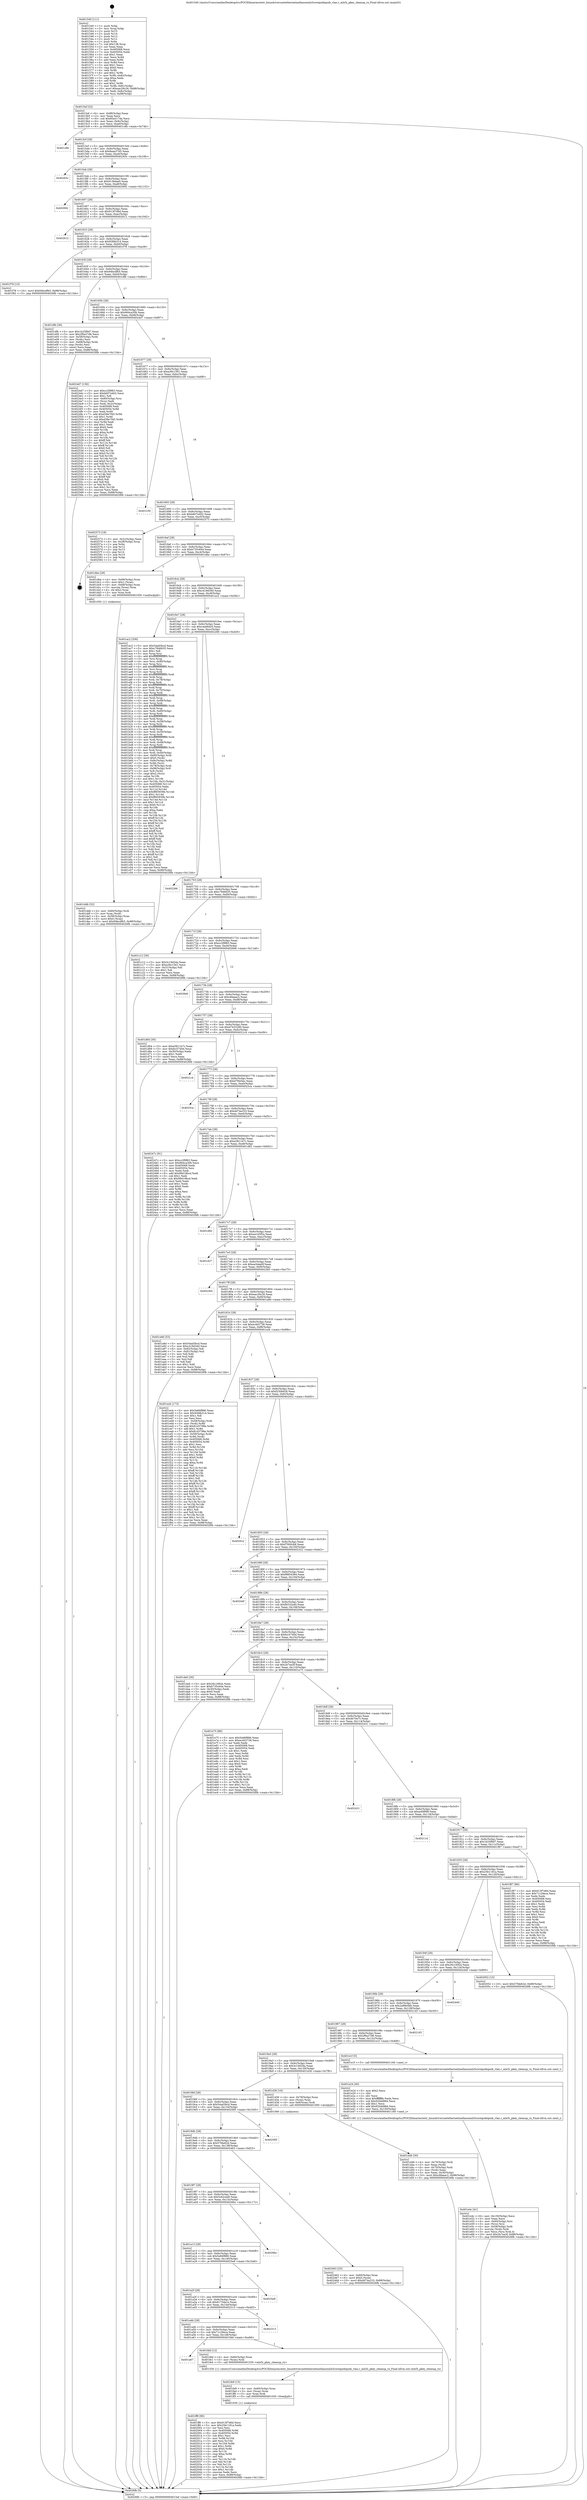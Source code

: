 digraph "0x401540" {
  label = "0x401540 (/mnt/c/Users/mathe/Desktop/tcc/POCII/binaries/extr_linuxdriversnetethernetmellanoxmlx5coreipoibipoib_vlan.c_mlx5i_pkey_cleanup_rx_Final-ollvm.out::main(0))"
  labelloc = "t"
  node[shape=record]

  Entry [label="",width=0.3,height=0.3,shape=circle,fillcolor=black,style=filled]
  "0x4015af" [label="{
     0x4015af [32]\l
     | [instrs]\l
     &nbsp;&nbsp;0x4015af \<+6\>: mov -0x88(%rbp),%eax\l
     &nbsp;&nbsp;0x4015b5 \<+2\>: mov %eax,%ecx\l
     &nbsp;&nbsp;0x4015b7 \<+6\>: sub $0x85a517da,%ecx\l
     &nbsp;&nbsp;0x4015bd \<+6\>: mov %eax,-0x9c(%rbp)\l
     &nbsp;&nbsp;0x4015c3 \<+6\>: mov %ecx,-0xa0(%rbp)\l
     &nbsp;&nbsp;0x4015c9 \<+6\>: je 0000000000401c8b \<main+0x74b\>\l
  }"]
  "0x401c8b" [label="{
     0x401c8b\l
  }", style=dashed]
  "0x4015cf" [label="{
     0x4015cf [28]\l
     | [instrs]\l
     &nbsp;&nbsp;0x4015cf \<+5\>: jmp 00000000004015d4 \<main+0x94\>\l
     &nbsp;&nbsp;0x4015d4 \<+6\>: mov -0x9c(%rbp),%eax\l
     &nbsp;&nbsp;0x4015da \<+5\>: sub $0x8aaa37d5,%eax\l
     &nbsp;&nbsp;0x4015df \<+6\>: mov %eax,-0xa4(%rbp)\l
     &nbsp;&nbsp;0x4015e5 \<+6\>: je 000000000040263c \<main+0x10fc\>\l
  }"]
  Exit [label="",width=0.3,height=0.3,shape=circle,fillcolor=black,style=filled,peripheries=2]
  "0x40263c" [label="{
     0x40263c\l
  }", style=dashed]
  "0x4015eb" [label="{
     0x4015eb [28]\l
     | [instrs]\l
     &nbsp;&nbsp;0x4015eb \<+5\>: jmp 00000000004015f0 \<main+0xb0\>\l
     &nbsp;&nbsp;0x4015f0 \<+6\>: mov -0x9c(%rbp),%eax\l
     &nbsp;&nbsp;0x4015f6 \<+5\>: sub $0x9136dae0,%eax\l
     &nbsp;&nbsp;0x4015fb \<+6\>: mov %eax,-0xa8(%rbp)\l
     &nbsp;&nbsp;0x401601 \<+6\>: je 0000000000402692 \<main+0x1152\>\l
  }"]
  "0x401ff8" [label="{
     0x401ff8 [90]\l
     | [instrs]\l
     &nbsp;&nbsp;0x401ff8 \<+5\>: mov $0x913f7d6d,%ecx\l
     &nbsp;&nbsp;0x401ffd \<+5\>: mov $0x25b1191a,%edx\l
     &nbsp;&nbsp;0x402002 \<+2\>: xor %esi,%esi\l
     &nbsp;&nbsp;0x402004 \<+8\>: mov 0x405068,%r8d\l
     &nbsp;&nbsp;0x40200c \<+8\>: mov 0x405054,%r9d\l
     &nbsp;&nbsp;0x402014 \<+3\>: sub $0x1,%esi\l
     &nbsp;&nbsp;0x402017 \<+3\>: mov %r8d,%r10d\l
     &nbsp;&nbsp;0x40201a \<+3\>: add %esi,%r10d\l
     &nbsp;&nbsp;0x40201d \<+4\>: imul %r10d,%r8d\l
     &nbsp;&nbsp;0x402021 \<+4\>: and $0x1,%r8d\l
     &nbsp;&nbsp;0x402025 \<+4\>: cmp $0x0,%r8d\l
     &nbsp;&nbsp;0x402029 \<+4\>: sete %r11b\l
     &nbsp;&nbsp;0x40202d \<+4\>: cmp $0xa,%r9d\l
     &nbsp;&nbsp;0x402031 \<+3\>: setl %bl\l
     &nbsp;&nbsp;0x402034 \<+3\>: mov %r11b,%r14b\l
     &nbsp;&nbsp;0x402037 \<+3\>: and %bl,%r14b\l
     &nbsp;&nbsp;0x40203a \<+3\>: xor %bl,%r11b\l
     &nbsp;&nbsp;0x40203d \<+3\>: or %r11b,%r14b\l
     &nbsp;&nbsp;0x402040 \<+4\>: test $0x1,%r14b\l
     &nbsp;&nbsp;0x402044 \<+3\>: cmovne %edx,%ecx\l
     &nbsp;&nbsp;0x402047 \<+6\>: mov %ecx,-0x88(%rbp)\l
     &nbsp;&nbsp;0x40204d \<+5\>: jmp 00000000004026fb \<main+0x11bb\>\l
  }"]
  "0x402692" [label="{
     0x402692\l
  }", style=dashed]
  "0x401607" [label="{
     0x401607 [28]\l
     | [instrs]\l
     &nbsp;&nbsp;0x401607 \<+5\>: jmp 000000000040160c \<main+0xcc\>\l
     &nbsp;&nbsp;0x40160c \<+6\>: mov -0x9c(%rbp),%eax\l
     &nbsp;&nbsp;0x401612 \<+5\>: sub $0x913f7d6d,%eax\l
     &nbsp;&nbsp;0x401617 \<+6\>: mov %eax,-0xac(%rbp)\l
     &nbsp;&nbsp;0x40161d \<+6\>: je 0000000000402612 \<main+0x10d2\>\l
  }"]
  "0x401fe9" [label="{
     0x401fe9 [15]\l
     | [instrs]\l
     &nbsp;&nbsp;0x401fe9 \<+4\>: mov -0x60(%rbp),%rax\l
     &nbsp;&nbsp;0x401fed \<+3\>: mov (%rax),%rax\l
     &nbsp;&nbsp;0x401ff0 \<+3\>: mov %rax,%rdi\l
     &nbsp;&nbsp;0x401ff3 \<+5\>: call 0000000000401030 \<free@plt\>\l
     | [calls]\l
     &nbsp;&nbsp;0x401030 \{1\} (unknown)\l
  }"]
  "0x402612" [label="{
     0x402612\l
  }", style=dashed]
  "0x401623" [label="{
     0x401623 [28]\l
     | [instrs]\l
     &nbsp;&nbsp;0x401623 \<+5\>: jmp 0000000000401628 \<main+0xe8\>\l
     &nbsp;&nbsp;0x401628 \<+6\>: mov -0x9c(%rbp),%eax\l
     &nbsp;&nbsp;0x40162e \<+5\>: sub $0x93fdb314,%eax\l
     &nbsp;&nbsp;0x401633 \<+6\>: mov %eax,-0xb0(%rbp)\l
     &nbsp;&nbsp;0x401639 \<+6\>: je 0000000000401f78 \<main+0xa38\>\l
  }"]
  "0x401a67" [label="{
     0x401a67\l
  }", style=dashed]
  "0x401f78" [label="{
     0x401f78 [15]\l
     | [instrs]\l
     &nbsp;&nbsp;0x401f78 \<+10\>: movl $0x94bcdfb5,-0x88(%rbp)\l
     &nbsp;&nbsp;0x401f82 \<+5\>: jmp 00000000004026fb \<main+0x11bb\>\l
  }"]
  "0x40163f" [label="{
     0x40163f [28]\l
     | [instrs]\l
     &nbsp;&nbsp;0x40163f \<+5\>: jmp 0000000000401644 \<main+0x104\>\l
     &nbsp;&nbsp;0x401644 \<+6\>: mov -0x9c(%rbp),%eax\l
     &nbsp;&nbsp;0x40164a \<+5\>: sub $0x94bcdfb5,%eax\l
     &nbsp;&nbsp;0x40164f \<+6\>: mov %eax,-0xb4(%rbp)\l
     &nbsp;&nbsp;0x401655 \<+6\>: je 0000000000401dfb \<main+0x8bb\>\l
  }"]
  "0x401fdd" [label="{
     0x401fdd [12]\l
     | [instrs]\l
     &nbsp;&nbsp;0x401fdd \<+4\>: mov -0x60(%rbp),%rax\l
     &nbsp;&nbsp;0x401fe1 \<+3\>: mov (%rax),%rdi\l
     &nbsp;&nbsp;0x401fe4 \<+5\>: call 0000000000401530 \<mlx5i_pkey_cleanup_rx\>\l
     | [calls]\l
     &nbsp;&nbsp;0x401530 \{1\} (/mnt/c/Users/mathe/Desktop/tcc/POCII/binaries/extr_linuxdriversnetethernetmellanoxmlx5coreipoibipoib_vlan.c_mlx5i_pkey_cleanup_rx_Final-ollvm.out::mlx5i_pkey_cleanup_rx)\l
  }"]
  "0x401dfb" [label="{
     0x401dfb [36]\l
     | [instrs]\l
     &nbsp;&nbsp;0x401dfb \<+5\>: mov $0x1b25f9d7,%eax\l
     &nbsp;&nbsp;0x401e00 \<+5\>: mov $0x2f6a37d6,%ecx\l
     &nbsp;&nbsp;0x401e05 \<+4\>: mov -0x58(%rbp),%rdx\l
     &nbsp;&nbsp;0x401e09 \<+2\>: mov (%rdx),%esi\l
     &nbsp;&nbsp;0x401e0b \<+4\>: mov -0x68(%rbp),%rdx\l
     &nbsp;&nbsp;0x401e0f \<+2\>: cmp (%rdx),%esi\l
     &nbsp;&nbsp;0x401e11 \<+3\>: cmovl %ecx,%eax\l
     &nbsp;&nbsp;0x401e14 \<+6\>: mov %eax,-0x88(%rbp)\l
     &nbsp;&nbsp;0x401e1a \<+5\>: jmp 00000000004026fb \<main+0x11bb\>\l
  }"]
  "0x40165b" [label="{
     0x40165b [28]\l
     | [instrs]\l
     &nbsp;&nbsp;0x40165b \<+5\>: jmp 0000000000401660 \<main+0x120\>\l
     &nbsp;&nbsp;0x401660 \<+6\>: mov -0x9c(%rbp),%eax\l
     &nbsp;&nbsp;0x401666 \<+5\>: sub $0x964ca30b,%eax\l
     &nbsp;&nbsp;0x40166b \<+6\>: mov %eax,-0xb8(%rbp)\l
     &nbsp;&nbsp;0x401671 \<+6\>: je 00000000004024d7 \<main+0xf97\>\l
  }"]
  "0x401a4b" [label="{
     0x401a4b [28]\l
     | [instrs]\l
     &nbsp;&nbsp;0x401a4b \<+5\>: jmp 0000000000401a50 \<main+0x510\>\l
     &nbsp;&nbsp;0x401a50 \<+6\>: mov -0x9c(%rbp),%eax\l
     &nbsp;&nbsp;0x401a56 \<+5\>: sub $0x71c29eca,%eax\l
     &nbsp;&nbsp;0x401a5b \<+6\>: mov %eax,-0x148(%rbp)\l
     &nbsp;&nbsp;0x401a61 \<+6\>: je 0000000000401fdd \<main+0xa9d\>\l
  }"]
  "0x4024d7" [label="{
     0x4024d7 [156]\l
     | [instrs]\l
     &nbsp;&nbsp;0x4024d7 \<+5\>: mov $0xcc2f9f63,%eax\l
     &nbsp;&nbsp;0x4024dc \<+5\>: mov $0xb607e402,%ecx\l
     &nbsp;&nbsp;0x4024e1 \<+2\>: mov $0x1,%dl\l
     &nbsp;&nbsp;0x4024e3 \<+4\>: mov -0x80(%rbp),%rsi\l
     &nbsp;&nbsp;0x4024e7 \<+2\>: mov (%rsi),%edi\l
     &nbsp;&nbsp;0x4024e9 \<+3\>: mov %edi,-0x2c(%rbp)\l
     &nbsp;&nbsp;0x4024ec \<+7\>: mov 0x405068,%edi\l
     &nbsp;&nbsp;0x4024f3 \<+8\>: mov 0x405054,%r8d\l
     &nbsp;&nbsp;0x4024fb \<+3\>: mov %edi,%r9d\l
     &nbsp;&nbsp;0x4024fe \<+7\>: add $0xd38e7f45,%r9d\l
     &nbsp;&nbsp;0x402505 \<+4\>: sub $0x1,%r9d\l
     &nbsp;&nbsp;0x402509 \<+7\>: sub $0xd38e7f45,%r9d\l
     &nbsp;&nbsp;0x402510 \<+4\>: imul %r9d,%edi\l
     &nbsp;&nbsp;0x402514 \<+3\>: and $0x1,%edi\l
     &nbsp;&nbsp;0x402517 \<+3\>: cmp $0x0,%edi\l
     &nbsp;&nbsp;0x40251a \<+4\>: sete %r10b\l
     &nbsp;&nbsp;0x40251e \<+4\>: cmp $0xa,%r8d\l
     &nbsp;&nbsp;0x402522 \<+4\>: setl %r11b\l
     &nbsp;&nbsp;0x402526 \<+3\>: mov %r10b,%bl\l
     &nbsp;&nbsp;0x402529 \<+3\>: xor $0xff,%bl\l
     &nbsp;&nbsp;0x40252c \<+3\>: mov %r11b,%r14b\l
     &nbsp;&nbsp;0x40252f \<+4\>: xor $0xff,%r14b\l
     &nbsp;&nbsp;0x402533 \<+3\>: xor $0x0,%dl\l
     &nbsp;&nbsp;0x402536 \<+3\>: mov %bl,%r15b\l
     &nbsp;&nbsp;0x402539 \<+4\>: and $0x0,%r15b\l
     &nbsp;&nbsp;0x40253d \<+3\>: and %dl,%r10b\l
     &nbsp;&nbsp;0x402540 \<+3\>: mov %r14b,%r12b\l
     &nbsp;&nbsp;0x402543 \<+4\>: and $0x0,%r12b\l
     &nbsp;&nbsp;0x402547 \<+3\>: and %dl,%r11b\l
     &nbsp;&nbsp;0x40254a \<+3\>: or %r10b,%r15b\l
     &nbsp;&nbsp;0x40254d \<+3\>: or %r11b,%r12b\l
     &nbsp;&nbsp;0x402550 \<+3\>: xor %r12b,%r15b\l
     &nbsp;&nbsp;0x402553 \<+3\>: or %r14b,%bl\l
     &nbsp;&nbsp;0x402556 \<+3\>: xor $0xff,%bl\l
     &nbsp;&nbsp;0x402559 \<+3\>: or $0x0,%dl\l
     &nbsp;&nbsp;0x40255c \<+2\>: and %dl,%bl\l
     &nbsp;&nbsp;0x40255e \<+3\>: or %bl,%r15b\l
     &nbsp;&nbsp;0x402561 \<+4\>: test $0x1,%r15b\l
     &nbsp;&nbsp;0x402565 \<+3\>: cmovne %ecx,%eax\l
     &nbsp;&nbsp;0x402568 \<+6\>: mov %eax,-0x88(%rbp)\l
     &nbsp;&nbsp;0x40256e \<+5\>: jmp 00000000004026fb \<main+0x11bb\>\l
  }"]
  "0x401677" [label="{
     0x401677 [28]\l
     | [instrs]\l
     &nbsp;&nbsp;0x401677 \<+5\>: jmp 000000000040167c \<main+0x13c\>\l
     &nbsp;&nbsp;0x40167c \<+6\>: mov -0x9c(%rbp),%eax\l
     &nbsp;&nbsp;0x401682 \<+5\>: sub $0xa36c1561,%eax\l
     &nbsp;&nbsp;0x401687 \<+6\>: mov %eax,-0xbc(%rbp)\l
     &nbsp;&nbsp;0x40168d \<+6\>: je 0000000000401c30 \<main+0x6f0\>\l
  }"]
  "0x402313" [label="{
     0x402313\l
  }", style=dashed]
  "0x401c30" [label="{
     0x401c30\l
  }", style=dashed]
  "0x401693" [label="{
     0x401693 [28]\l
     | [instrs]\l
     &nbsp;&nbsp;0x401693 \<+5\>: jmp 0000000000401698 \<main+0x158\>\l
     &nbsp;&nbsp;0x401698 \<+6\>: mov -0x9c(%rbp),%eax\l
     &nbsp;&nbsp;0x40169e \<+5\>: sub $0xb607e402,%eax\l
     &nbsp;&nbsp;0x4016a3 \<+6\>: mov %eax,-0xc0(%rbp)\l
     &nbsp;&nbsp;0x4016a9 \<+6\>: je 0000000000402573 \<main+0x1033\>\l
  }"]
  "0x401a2f" [label="{
     0x401a2f [28]\l
     | [instrs]\l
     &nbsp;&nbsp;0x401a2f \<+5\>: jmp 0000000000401a34 \<main+0x4f4\>\l
     &nbsp;&nbsp;0x401a34 \<+6\>: mov -0x9c(%rbp),%eax\l
     &nbsp;&nbsp;0x401a3a \<+5\>: sub $0x6175da1e,%eax\l
     &nbsp;&nbsp;0x401a3f \<+6\>: mov %eax,-0x144(%rbp)\l
     &nbsp;&nbsp;0x401a45 \<+6\>: je 0000000000402313 \<main+0xdd3\>\l
  }"]
  "0x402573" [label="{
     0x402573 [18]\l
     | [instrs]\l
     &nbsp;&nbsp;0x402573 \<+3\>: mov -0x2c(%rbp),%eax\l
     &nbsp;&nbsp;0x402576 \<+4\>: lea -0x28(%rbp),%rsp\l
     &nbsp;&nbsp;0x40257a \<+1\>: pop %rbx\l
     &nbsp;&nbsp;0x40257b \<+2\>: pop %r12\l
     &nbsp;&nbsp;0x40257d \<+2\>: pop %r13\l
     &nbsp;&nbsp;0x40257f \<+2\>: pop %r14\l
     &nbsp;&nbsp;0x402581 \<+2\>: pop %r15\l
     &nbsp;&nbsp;0x402583 \<+1\>: pop %rbp\l
     &nbsp;&nbsp;0x402584 \<+1\>: ret\l
  }"]
  "0x4016af" [label="{
     0x4016af [28]\l
     | [instrs]\l
     &nbsp;&nbsp;0x4016af \<+5\>: jmp 00000000004016b4 \<main+0x174\>\l
     &nbsp;&nbsp;0x4016b4 \<+6\>: mov -0x9c(%rbp),%eax\l
     &nbsp;&nbsp;0x4016ba \<+5\>: sub $0xb735c644,%eax\l
     &nbsp;&nbsp;0x4016bf \<+6\>: mov %eax,-0xc4(%rbp)\l
     &nbsp;&nbsp;0x4016c5 \<+6\>: je 0000000000401dbe \<main+0x87e\>\l
  }"]
  "0x4025e8" [label="{
     0x4025e8\l
  }", style=dashed]
  "0x401dbe" [label="{
     0x401dbe [29]\l
     | [instrs]\l
     &nbsp;&nbsp;0x401dbe \<+4\>: mov -0x68(%rbp),%rax\l
     &nbsp;&nbsp;0x401dc2 \<+6\>: movl $0x1,(%rax)\l
     &nbsp;&nbsp;0x401dc8 \<+4\>: mov -0x68(%rbp),%rax\l
     &nbsp;&nbsp;0x401dcc \<+3\>: movslq (%rax),%rax\l
     &nbsp;&nbsp;0x401dcf \<+4\>: shl $0x2,%rax\l
     &nbsp;&nbsp;0x401dd3 \<+3\>: mov %rax,%rdi\l
     &nbsp;&nbsp;0x401dd6 \<+5\>: call 0000000000401050 \<malloc@plt\>\l
     | [calls]\l
     &nbsp;&nbsp;0x401050 \{1\} (unknown)\l
  }"]
  "0x4016cb" [label="{
     0x4016cb [28]\l
     | [instrs]\l
     &nbsp;&nbsp;0x4016cb \<+5\>: jmp 00000000004016d0 \<main+0x190\>\l
     &nbsp;&nbsp;0x4016d0 \<+6\>: mov -0x9c(%rbp),%eax\l
     &nbsp;&nbsp;0x4016d6 \<+5\>: sub $0xc418d340,%eax\l
     &nbsp;&nbsp;0x4016db \<+6\>: mov %eax,-0xc8(%rbp)\l
     &nbsp;&nbsp;0x4016e1 \<+6\>: je 0000000000401ac2 \<main+0x582\>\l
  }"]
  "0x401a13" [label="{
     0x401a13 [28]\l
     | [instrs]\l
     &nbsp;&nbsp;0x401a13 \<+5\>: jmp 0000000000401a18 \<main+0x4d8\>\l
     &nbsp;&nbsp;0x401a18 \<+6\>: mov -0x9c(%rbp),%eax\l
     &nbsp;&nbsp;0x401a1e \<+5\>: sub $0x5e66f886,%eax\l
     &nbsp;&nbsp;0x401a23 \<+6\>: mov %eax,-0x140(%rbp)\l
     &nbsp;&nbsp;0x401a29 \<+6\>: je 00000000004025e8 \<main+0x10a8\>\l
  }"]
  "0x401ac2" [label="{
     0x401ac2 [336]\l
     | [instrs]\l
     &nbsp;&nbsp;0x401ac2 \<+5\>: mov $0x54ad3bcd,%eax\l
     &nbsp;&nbsp;0x401ac7 \<+5\>: mov $0xc7846635,%ecx\l
     &nbsp;&nbsp;0x401acc \<+2\>: mov $0x1,%dl\l
     &nbsp;&nbsp;0x401ace \<+3\>: mov %rsp,%rsi\l
     &nbsp;&nbsp;0x401ad1 \<+4\>: add $0xfffffffffffffff0,%rsi\l
     &nbsp;&nbsp;0x401ad5 \<+3\>: mov %rsi,%rsp\l
     &nbsp;&nbsp;0x401ad8 \<+4\>: mov %rsi,-0x80(%rbp)\l
     &nbsp;&nbsp;0x401adc \<+3\>: mov %rsp,%rsi\l
     &nbsp;&nbsp;0x401adf \<+4\>: add $0xfffffffffffffff0,%rsi\l
     &nbsp;&nbsp;0x401ae3 \<+3\>: mov %rsi,%rsp\l
     &nbsp;&nbsp;0x401ae6 \<+3\>: mov %rsp,%rdi\l
     &nbsp;&nbsp;0x401ae9 \<+4\>: add $0xfffffffffffffff0,%rdi\l
     &nbsp;&nbsp;0x401aed \<+3\>: mov %rdi,%rsp\l
     &nbsp;&nbsp;0x401af0 \<+4\>: mov %rdi,-0x78(%rbp)\l
     &nbsp;&nbsp;0x401af4 \<+3\>: mov %rsp,%rdi\l
     &nbsp;&nbsp;0x401af7 \<+4\>: add $0xfffffffffffffff0,%rdi\l
     &nbsp;&nbsp;0x401afb \<+3\>: mov %rdi,%rsp\l
     &nbsp;&nbsp;0x401afe \<+4\>: mov %rdi,-0x70(%rbp)\l
     &nbsp;&nbsp;0x401b02 \<+3\>: mov %rsp,%rdi\l
     &nbsp;&nbsp;0x401b05 \<+4\>: add $0xfffffffffffffff0,%rdi\l
     &nbsp;&nbsp;0x401b09 \<+3\>: mov %rdi,%rsp\l
     &nbsp;&nbsp;0x401b0c \<+4\>: mov %rdi,-0x68(%rbp)\l
     &nbsp;&nbsp;0x401b10 \<+3\>: mov %rsp,%rdi\l
     &nbsp;&nbsp;0x401b13 \<+4\>: add $0xfffffffffffffff0,%rdi\l
     &nbsp;&nbsp;0x401b17 \<+3\>: mov %rdi,%rsp\l
     &nbsp;&nbsp;0x401b1a \<+4\>: mov %rdi,-0x60(%rbp)\l
     &nbsp;&nbsp;0x401b1e \<+3\>: mov %rsp,%rdi\l
     &nbsp;&nbsp;0x401b21 \<+4\>: add $0xfffffffffffffff0,%rdi\l
     &nbsp;&nbsp;0x401b25 \<+3\>: mov %rdi,%rsp\l
     &nbsp;&nbsp;0x401b28 \<+4\>: mov %rdi,-0x58(%rbp)\l
     &nbsp;&nbsp;0x401b2c \<+3\>: mov %rsp,%rdi\l
     &nbsp;&nbsp;0x401b2f \<+4\>: add $0xfffffffffffffff0,%rdi\l
     &nbsp;&nbsp;0x401b33 \<+3\>: mov %rdi,%rsp\l
     &nbsp;&nbsp;0x401b36 \<+4\>: mov %rdi,-0x50(%rbp)\l
     &nbsp;&nbsp;0x401b3a \<+3\>: mov %rsp,%rdi\l
     &nbsp;&nbsp;0x401b3d \<+4\>: add $0xfffffffffffffff0,%rdi\l
     &nbsp;&nbsp;0x401b41 \<+3\>: mov %rdi,%rsp\l
     &nbsp;&nbsp;0x401b44 \<+4\>: mov %rdi,-0x48(%rbp)\l
     &nbsp;&nbsp;0x401b48 \<+3\>: mov %rsp,%rdi\l
     &nbsp;&nbsp;0x401b4b \<+4\>: add $0xfffffffffffffff0,%rdi\l
     &nbsp;&nbsp;0x401b4f \<+3\>: mov %rdi,%rsp\l
     &nbsp;&nbsp;0x401b52 \<+4\>: mov %rdi,-0x40(%rbp)\l
     &nbsp;&nbsp;0x401b56 \<+4\>: mov -0x80(%rbp),%rdi\l
     &nbsp;&nbsp;0x401b5a \<+6\>: movl $0x0,(%rdi)\l
     &nbsp;&nbsp;0x401b60 \<+7\>: mov -0x8c(%rbp),%r8d\l
     &nbsp;&nbsp;0x401b67 \<+3\>: mov %r8d,(%rsi)\l
     &nbsp;&nbsp;0x401b6a \<+4\>: mov -0x78(%rbp),%rdi\l
     &nbsp;&nbsp;0x401b6e \<+7\>: mov -0x98(%rbp),%r9\l
     &nbsp;&nbsp;0x401b75 \<+3\>: mov %r9,(%rdi)\l
     &nbsp;&nbsp;0x401b78 \<+3\>: cmpl $0x2,(%rsi)\l
     &nbsp;&nbsp;0x401b7b \<+4\>: setne %r10b\l
     &nbsp;&nbsp;0x401b7f \<+4\>: and $0x1,%r10b\l
     &nbsp;&nbsp;0x401b83 \<+4\>: mov %r10b,-0x31(%rbp)\l
     &nbsp;&nbsp;0x401b87 \<+8\>: mov 0x405068,%r11d\l
     &nbsp;&nbsp;0x401b8f \<+7\>: mov 0x405054,%ebx\l
     &nbsp;&nbsp;0x401b96 \<+3\>: mov %r11d,%r14d\l
     &nbsp;&nbsp;0x401b99 \<+7\>: add $0xf865939b,%r14d\l
     &nbsp;&nbsp;0x401ba0 \<+4\>: sub $0x1,%r14d\l
     &nbsp;&nbsp;0x401ba4 \<+7\>: sub $0xf865939b,%r14d\l
     &nbsp;&nbsp;0x401bab \<+4\>: imul %r14d,%r11d\l
     &nbsp;&nbsp;0x401baf \<+4\>: and $0x1,%r11d\l
     &nbsp;&nbsp;0x401bb3 \<+4\>: cmp $0x0,%r11d\l
     &nbsp;&nbsp;0x401bb7 \<+4\>: sete %r10b\l
     &nbsp;&nbsp;0x401bbb \<+3\>: cmp $0xa,%ebx\l
     &nbsp;&nbsp;0x401bbe \<+4\>: setl %r15b\l
     &nbsp;&nbsp;0x401bc2 \<+3\>: mov %r10b,%r12b\l
     &nbsp;&nbsp;0x401bc5 \<+4\>: xor $0xff,%r12b\l
     &nbsp;&nbsp;0x401bc9 \<+3\>: mov %r15b,%r13b\l
     &nbsp;&nbsp;0x401bcc \<+4\>: xor $0xff,%r13b\l
     &nbsp;&nbsp;0x401bd0 \<+3\>: xor $0x1,%dl\l
     &nbsp;&nbsp;0x401bd3 \<+3\>: mov %r12b,%sil\l
     &nbsp;&nbsp;0x401bd6 \<+4\>: and $0xff,%sil\l
     &nbsp;&nbsp;0x401bda \<+3\>: and %dl,%r10b\l
     &nbsp;&nbsp;0x401bdd \<+3\>: mov %r13b,%dil\l
     &nbsp;&nbsp;0x401be0 \<+4\>: and $0xff,%dil\l
     &nbsp;&nbsp;0x401be4 \<+3\>: and %dl,%r15b\l
     &nbsp;&nbsp;0x401be7 \<+3\>: or %r10b,%sil\l
     &nbsp;&nbsp;0x401bea \<+3\>: or %r15b,%dil\l
     &nbsp;&nbsp;0x401bed \<+3\>: xor %dil,%sil\l
     &nbsp;&nbsp;0x401bf0 \<+3\>: or %r13b,%r12b\l
     &nbsp;&nbsp;0x401bf3 \<+4\>: xor $0xff,%r12b\l
     &nbsp;&nbsp;0x401bf7 \<+3\>: or $0x1,%dl\l
     &nbsp;&nbsp;0x401bfa \<+3\>: and %dl,%r12b\l
     &nbsp;&nbsp;0x401bfd \<+3\>: or %r12b,%sil\l
     &nbsp;&nbsp;0x401c00 \<+4\>: test $0x1,%sil\l
     &nbsp;&nbsp;0x401c04 \<+3\>: cmovne %ecx,%eax\l
     &nbsp;&nbsp;0x401c07 \<+6\>: mov %eax,-0x88(%rbp)\l
     &nbsp;&nbsp;0x401c0d \<+5\>: jmp 00000000004026fb \<main+0x11bb\>\l
  }"]
  "0x4016e7" [label="{
     0x4016e7 [28]\l
     | [instrs]\l
     &nbsp;&nbsp;0x4016e7 \<+5\>: jmp 00000000004016ec \<main+0x1ac\>\l
     &nbsp;&nbsp;0x4016ec \<+6\>: mov -0x9c(%rbp),%eax\l
     &nbsp;&nbsp;0x4016f2 \<+5\>: sub $0xc4a66dc0,%eax\l
     &nbsp;&nbsp;0x4016f7 \<+6\>: mov %eax,-0xcc(%rbp)\l
     &nbsp;&nbsp;0x4016fd \<+6\>: je 0000000000402266 \<main+0xd26\>\l
  }"]
  "0x4026bc" [label="{
     0x4026bc\l
  }", style=dashed]
  "0x402266" [label="{
     0x402266\l
  }", style=dashed]
  "0x401703" [label="{
     0x401703 [28]\l
     | [instrs]\l
     &nbsp;&nbsp;0x401703 \<+5\>: jmp 0000000000401708 \<main+0x1c8\>\l
     &nbsp;&nbsp;0x401708 \<+6\>: mov -0x9c(%rbp),%eax\l
     &nbsp;&nbsp;0x40170e \<+5\>: sub $0xc7846635,%eax\l
     &nbsp;&nbsp;0x401713 \<+6\>: mov %eax,-0xd0(%rbp)\l
     &nbsp;&nbsp;0x401719 \<+6\>: je 0000000000401c12 \<main+0x6d2\>\l
  }"]
  "0x4019f7" [label="{
     0x4019f7 [28]\l
     | [instrs]\l
     &nbsp;&nbsp;0x4019f7 \<+5\>: jmp 00000000004019fc \<main+0x4bc\>\l
     &nbsp;&nbsp;0x4019fc \<+6\>: mov -0x9c(%rbp),%eax\l
     &nbsp;&nbsp;0x401a02 \<+5\>: sub $0x5c62ced0,%eax\l
     &nbsp;&nbsp;0x401a07 \<+6\>: mov %eax,-0x13c(%rbp)\l
     &nbsp;&nbsp;0x401a0d \<+6\>: je 00000000004026bc \<main+0x117c\>\l
  }"]
  "0x401c12" [label="{
     0x401c12 [30]\l
     | [instrs]\l
     &nbsp;&nbsp;0x401c12 \<+5\>: mov $0x3c19d34a,%eax\l
     &nbsp;&nbsp;0x401c17 \<+5\>: mov $0xa36c1561,%ecx\l
     &nbsp;&nbsp;0x401c1c \<+3\>: mov -0x31(%rbp),%dl\l
     &nbsp;&nbsp;0x401c1f \<+3\>: test $0x1,%dl\l
     &nbsp;&nbsp;0x401c22 \<+3\>: cmovne %ecx,%eax\l
     &nbsp;&nbsp;0x401c25 \<+6\>: mov %eax,-0x88(%rbp)\l
     &nbsp;&nbsp;0x401c2b \<+5\>: jmp 00000000004026fb \<main+0x11bb\>\l
  }"]
  "0x40171f" [label="{
     0x40171f [28]\l
     | [instrs]\l
     &nbsp;&nbsp;0x40171f \<+5\>: jmp 0000000000401724 \<main+0x1e4\>\l
     &nbsp;&nbsp;0x401724 \<+6\>: mov -0x9c(%rbp),%eax\l
     &nbsp;&nbsp;0x40172a \<+5\>: sub $0xcc2f9f63,%eax\l
     &nbsp;&nbsp;0x40172f \<+6\>: mov %eax,-0xd4(%rbp)\l
     &nbsp;&nbsp;0x401735 \<+6\>: je 00000000004026e6 \<main+0x11a6\>\l
  }"]
  "0x402463" [label="{
     0x402463 [25]\l
     | [instrs]\l
     &nbsp;&nbsp;0x402463 \<+4\>: mov -0x80(%rbp),%rax\l
     &nbsp;&nbsp;0x402467 \<+6\>: movl $0x0,(%rax)\l
     &nbsp;&nbsp;0x40246d \<+10\>: movl $0xdd74a233,-0x88(%rbp)\l
     &nbsp;&nbsp;0x402477 \<+5\>: jmp 00000000004026fb \<main+0x11bb\>\l
  }"]
  "0x4026e6" [label="{
     0x4026e6\l
  }", style=dashed]
  "0x40173b" [label="{
     0x40173b [28]\l
     | [instrs]\l
     &nbsp;&nbsp;0x40173b \<+5\>: jmp 0000000000401740 \<main+0x200\>\l
     &nbsp;&nbsp;0x401740 \<+6\>: mov -0x9c(%rbp),%eax\l
     &nbsp;&nbsp;0x401746 \<+5\>: sub $0xcfdaeac2,%eax\l
     &nbsp;&nbsp;0x40174b \<+6\>: mov %eax,-0xd8(%rbp)\l
     &nbsp;&nbsp;0x401751 \<+6\>: je 0000000000401d64 \<main+0x824\>\l
  }"]
  "0x4019db" [label="{
     0x4019db [28]\l
     | [instrs]\l
     &nbsp;&nbsp;0x4019db \<+5\>: jmp 00000000004019e0 \<main+0x4a0\>\l
     &nbsp;&nbsp;0x4019e0 \<+6\>: mov -0x9c(%rbp),%eax\l
     &nbsp;&nbsp;0x4019e6 \<+5\>: sub $0x57fde62d,%eax\l
     &nbsp;&nbsp;0x4019eb \<+6\>: mov %eax,-0x138(%rbp)\l
     &nbsp;&nbsp;0x4019f1 \<+6\>: je 0000000000402463 \<main+0xf23\>\l
  }"]
  "0x401d64" [label="{
     0x401d64 [30]\l
     | [instrs]\l
     &nbsp;&nbsp;0x401d64 \<+5\>: mov $0xe5811b7c,%eax\l
     &nbsp;&nbsp;0x401d69 \<+5\>: mov $0xfcc5740d,%ecx\l
     &nbsp;&nbsp;0x401d6e \<+3\>: mov -0x30(%rbp),%edx\l
     &nbsp;&nbsp;0x401d71 \<+3\>: cmp $0x1,%edx\l
     &nbsp;&nbsp;0x401d74 \<+3\>: cmovl %ecx,%eax\l
     &nbsp;&nbsp;0x401d77 \<+6\>: mov %eax,-0x88(%rbp)\l
     &nbsp;&nbsp;0x401d7d \<+5\>: jmp 00000000004026fb \<main+0x11bb\>\l
  }"]
  "0x401757" [label="{
     0x401757 [28]\l
     | [instrs]\l
     &nbsp;&nbsp;0x401757 \<+5\>: jmp 000000000040175c \<main+0x21c\>\l
     &nbsp;&nbsp;0x40175c \<+6\>: mov -0x9c(%rbp),%eax\l
     &nbsp;&nbsp;0x401762 \<+5\>: sub $0xd7b32280,%eax\l
     &nbsp;&nbsp;0x401767 \<+6\>: mov %eax,-0xdc(%rbp)\l
     &nbsp;&nbsp;0x40176d \<+6\>: je 00000000004021c4 \<main+0xc84\>\l
  }"]
  "0x402585" [label="{
     0x402585\l
  }", style=dashed]
  "0x4021c4" [label="{
     0x4021c4\l
  }", style=dashed]
  "0x401773" [label="{
     0x401773 [28]\l
     | [instrs]\l
     &nbsp;&nbsp;0x401773 \<+5\>: jmp 0000000000401778 \<main+0x238\>\l
     &nbsp;&nbsp;0x401778 \<+6\>: mov -0x9c(%rbp),%eax\l
     &nbsp;&nbsp;0x40177e \<+5\>: sub $0xd7f0e5ec,%eax\l
     &nbsp;&nbsp;0x401783 \<+6\>: mov %eax,-0xe0(%rbp)\l
     &nbsp;&nbsp;0x401789 \<+6\>: je 00000000004025ca \<main+0x108a\>\l
  }"]
  "0x401e4c" [label="{
     0x401e4c [41]\l
     | [instrs]\l
     &nbsp;&nbsp;0x401e4c \<+6\>: mov -0x150(%rbp),%ecx\l
     &nbsp;&nbsp;0x401e52 \<+3\>: imul %eax,%ecx\l
     &nbsp;&nbsp;0x401e55 \<+4\>: mov -0x60(%rbp),%rsi\l
     &nbsp;&nbsp;0x401e59 \<+3\>: mov (%rsi),%rsi\l
     &nbsp;&nbsp;0x401e5c \<+4\>: mov -0x58(%rbp),%rdi\l
     &nbsp;&nbsp;0x401e60 \<+3\>: movslq (%rdi),%rdi\l
     &nbsp;&nbsp;0x401e63 \<+3\>: mov %ecx,(%rsi,%rdi,4)\l
     &nbsp;&nbsp;0x401e66 \<+10\>: movl $0x2b7ea3f,-0x88(%rbp)\l
     &nbsp;&nbsp;0x401e70 \<+5\>: jmp 00000000004026fb \<main+0x11bb\>\l
  }"]
  "0x4025ca" [label="{
     0x4025ca\l
  }", style=dashed]
  "0x40178f" [label="{
     0x40178f [28]\l
     | [instrs]\l
     &nbsp;&nbsp;0x40178f \<+5\>: jmp 0000000000401794 \<main+0x254\>\l
     &nbsp;&nbsp;0x401794 \<+6\>: mov -0x9c(%rbp),%eax\l
     &nbsp;&nbsp;0x40179a \<+5\>: sub $0xdd74a233,%eax\l
     &nbsp;&nbsp;0x40179f \<+6\>: mov %eax,-0xe4(%rbp)\l
     &nbsp;&nbsp;0x4017a5 \<+6\>: je 000000000040247c \<main+0xf3c\>\l
  }"]
  "0x401e24" [label="{
     0x401e24 [40]\l
     | [instrs]\l
     &nbsp;&nbsp;0x401e24 \<+5\>: mov $0x2,%ecx\l
     &nbsp;&nbsp;0x401e29 \<+1\>: cltd\l
     &nbsp;&nbsp;0x401e2a \<+2\>: idiv %ecx\l
     &nbsp;&nbsp;0x401e2c \<+6\>: imul $0xfffffffe,%edx,%ecx\l
     &nbsp;&nbsp;0x401e32 \<+6\>: sub $0x920dd984,%ecx\l
     &nbsp;&nbsp;0x401e38 \<+3\>: add $0x1,%ecx\l
     &nbsp;&nbsp;0x401e3b \<+6\>: add $0x920dd984,%ecx\l
     &nbsp;&nbsp;0x401e41 \<+6\>: mov %ecx,-0x150(%rbp)\l
     &nbsp;&nbsp;0x401e47 \<+5\>: call 0000000000401160 \<next_i\>\l
     | [calls]\l
     &nbsp;&nbsp;0x401160 \{1\} (/mnt/c/Users/mathe/Desktop/tcc/POCII/binaries/extr_linuxdriversnetethernetmellanoxmlx5coreipoibipoib_vlan.c_mlx5i_pkey_cleanup_rx_Final-ollvm.out::next_i)\l
  }"]
  "0x40247c" [label="{
     0x40247c [91]\l
     | [instrs]\l
     &nbsp;&nbsp;0x40247c \<+5\>: mov $0xcc2f9f63,%eax\l
     &nbsp;&nbsp;0x402481 \<+5\>: mov $0x964ca30b,%ecx\l
     &nbsp;&nbsp;0x402486 \<+7\>: mov 0x405068,%edx\l
     &nbsp;&nbsp;0x40248d \<+7\>: mov 0x405054,%esi\l
     &nbsp;&nbsp;0x402494 \<+2\>: mov %edx,%edi\l
     &nbsp;&nbsp;0x402496 \<+6\>: add $0x99d19bcd,%edi\l
     &nbsp;&nbsp;0x40249c \<+3\>: sub $0x1,%edi\l
     &nbsp;&nbsp;0x40249f \<+6\>: sub $0x99d19bcd,%edi\l
     &nbsp;&nbsp;0x4024a5 \<+3\>: imul %edi,%edx\l
     &nbsp;&nbsp;0x4024a8 \<+3\>: and $0x1,%edx\l
     &nbsp;&nbsp;0x4024ab \<+3\>: cmp $0x0,%edx\l
     &nbsp;&nbsp;0x4024ae \<+4\>: sete %r8b\l
     &nbsp;&nbsp;0x4024b2 \<+3\>: cmp $0xa,%esi\l
     &nbsp;&nbsp;0x4024b5 \<+4\>: setl %r9b\l
     &nbsp;&nbsp;0x4024b9 \<+3\>: mov %r8b,%r10b\l
     &nbsp;&nbsp;0x4024bc \<+3\>: and %r9b,%r10b\l
     &nbsp;&nbsp;0x4024bf \<+3\>: xor %r9b,%r8b\l
     &nbsp;&nbsp;0x4024c2 \<+3\>: or %r8b,%r10b\l
     &nbsp;&nbsp;0x4024c5 \<+4\>: test $0x1,%r10b\l
     &nbsp;&nbsp;0x4024c9 \<+3\>: cmovne %ecx,%eax\l
     &nbsp;&nbsp;0x4024cc \<+6\>: mov %eax,-0x88(%rbp)\l
     &nbsp;&nbsp;0x4024d2 \<+5\>: jmp 00000000004026fb \<main+0x11bb\>\l
  }"]
  "0x4017ab" [label="{
     0x4017ab [28]\l
     | [instrs]\l
     &nbsp;&nbsp;0x4017ab \<+5\>: jmp 00000000004017b0 \<main+0x270\>\l
     &nbsp;&nbsp;0x4017b0 \<+6\>: mov -0x9c(%rbp),%eax\l
     &nbsp;&nbsp;0x4017b6 \<+5\>: sub $0xe5811b7c,%eax\l
     &nbsp;&nbsp;0x4017bb \<+6\>: mov %eax,-0xe8(%rbp)\l
     &nbsp;&nbsp;0x4017c1 \<+6\>: je 0000000000401d82 \<main+0x842\>\l
  }"]
  "0x401ddb" [label="{
     0x401ddb [32]\l
     | [instrs]\l
     &nbsp;&nbsp;0x401ddb \<+4\>: mov -0x60(%rbp),%rdi\l
     &nbsp;&nbsp;0x401ddf \<+3\>: mov %rax,(%rdi)\l
     &nbsp;&nbsp;0x401de2 \<+4\>: mov -0x58(%rbp),%rax\l
     &nbsp;&nbsp;0x401de6 \<+6\>: movl $0x0,(%rax)\l
     &nbsp;&nbsp;0x401dec \<+10\>: movl $0x94bcdfb5,-0x88(%rbp)\l
     &nbsp;&nbsp;0x401df6 \<+5\>: jmp 00000000004026fb \<main+0x11bb\>\l
  }"]
  "0x401d82" [label="{
     0x401d82\l
  }", style=dashed]
  "0x4017c7" [label="{
     0x4017c7 [28]\l
     | [instrs]\l
     &nbsp;&nbsp;0x4017c7 \<+5\>: jmp 00000000004017cc \<main+0x28c\>\l
     &nbsp;&nbsp;0x4017cc \<+6\>: mov -0x9c(%rbp),%eax\l
     &nbsp;&nbsp;0x4017d2 \<+5\>: sub $0xea1b5f2a,%eax\l
     &nbsp;&nbsp;0x4017d7 \<+6\>: mov %eax,-0xec(%rbp)\l
     &nbsp;&nbsp;0x4017dd \<+6\>: je 0000000000401d27 \<main+0x7e7\>\l
  }"]
  "0x401d46" [label="{
     0x401d46 [30]\l
     | [instrs]\l
     &nbsp;&nbsp;0x401d46 \<+4\>: mov -0x70(%rbp),%rdi\l
     &nbsp;&nbsp;0x401d4a \<+2\>: mov %eax,(%rdi)\l
     &nbsp;&nbsp;0x401d4c \<+4\>: mov -0x70(%rbp),%rdi\l
     &nbsp;&nbsp;0x401d50 \<+2\>: mov (%rdi),%eax\l
     &nbsp;&nbsp;0x401d52 \<+3\>: mov %eax,-0x30(%rbp)\l
     &nbsp;&nbsp;0x401d55 \<+10\>: movl $0xcfdaeac2,-0x88(%rbp)\l
     &nbsp;&nbsp;0x401d5f \<+5\>: jmp 00000000004026fb \<main+0x11bb\>\l
  }"]
  "0x401d27" [label="{
     0x401d27\l
  }", style=dashed]
  "0x4017e3" [label="{
     0x4017e3 [28]\l
     | [instrs]\l
     &nbsp;&nbsp;0x4017e3 \<+5\>: jmp 00000000004017e8 \<main+0x2a8\>\l
     &nbsp;&nbsp;0x4017e8 \<+6\>: mov -0x9c(%rbp),%eax\l
     &nbsp;&nbsp;0x4017ee \<+5\>: sub $0xea3dee0f,%eax\l
     &nbsp;&nbsp;0x4017f3 \<+6\>: mov %eax,-0xf0(%rbp)\l
     &nbsp;&nbsp;0x4017f9 \<+6\>: je 00000000004023b5 \<main+0xe75\>\l
  }"]
  "0x4019bf" [label="{
     0x4019bf [28]\l
     | [instrs]\l
     &nbsp;&nbsp;0x4019bf \<+5\>: jmp 00000000004019c4 \<main+0x484\>\l
     &nbsp;&nbsp;0x4019c4 \<+6\>: mov -0x9c(%rbp),%eax\l
     &nbsp;&nbsp;0x4019ca \<+5\>: sub $0x54ad3bcd,%eax\l
     &nbsp;&nbsp;0x4019cf \<+6\>: mov %eax,-0x134(%rbp)\l
     &nbsp;&nbsp;0x4019d5 \<+6\>: je 0000000000402585 \<main+0x1045\>\l
  }"]
  "0x4023b5" [label="{
     0x4023b5\l
  }", style=dashed]
  "0x4017ff" [label="{
     0x4017ff [28]\l
     | [instrs]\l
     &nbsp;&nbsp;0x4017ff \<+5\>: jmp 0000000000401804 \<main+0x2c4\>\l
     &nbsp;&nbsp;0x401804 \<+6\>: mov -0x9c(%rbp),%eax\l
     &nbsp;&nbsp;0x40180a \<+5\>: sub $0xeac29c26,%eax\l
     &nbsp;&nbsp;0x40180f \<+6\>: mov %eax,-0xf4(%rbp)\l
     &nbsp;&nbsp;0x401815 \<+6\>: je 0000000000401a8d \<main+0x54d\>\l
  }"]
  "0x401d36" [label="{
     0x401d36 [16]\l
     | [instrs]\l
     &nbsp;&nbsp;0x401d36 \<+4\>: mov -0x78(%rbp),%rax\l
     &nbsp;&nbsp;0x401d3a \<+3\>: mov (%rax),%rax\l
     &nbsp;&nbsp;0x401d3d \<+4\>: mov 0x8(%rax),%rdi\l
     &nbsp;&nbsp;0x401d41 \<+5\>: call 0000000000401060 \<atoi@plt\>\l
     | [calls]\l
     &nbsp;&nbsp;0x401060 \{1\} (unknown)\l
  }"]
  "0x401a8d" [label="{
     0x401a8d [53]\l
     | [instrs]\l
     &nbsp;&nbsp;0x401a8d \<+5\>: mov $0x54ad3bcd,%eax\l
     &nbsp;&nbsp;0x401a92 \<+5\>: mov $0xc418d340,%ecx\l
     &nbsp;&nbsp;0x401a97 \<+6\>: mov -0x82(%rbp),%dl\l
     &nbsp;&nbsp;0x401a9d \<+7\>: mov -0x81(%rbp),%sil\l
     &nbsp;&nbsp;0x401aa4 \<+3\>: mov %dl,%dil\l
     &nbsp;&nbsp;0x401aa7 \<+3\>: and %sil,%dil\l
     &nbsp;&nbsp;0x401aaa \<+3\>: xor %sil,%dl\l
     &nbsp;&nbsp;0x401aad \<+3\>: or %dl,%dil\l
     &nbsp;&nbsp;0x401ab0 \<+4\>: test $0x1,%dil\l
     &nbsp;&nbsp;0x401ab4 \<+3\>: cmovne %ecx,%eax\l
     &nbsp;&nbsp;0x401ab7 \<+6\>: mov %eax,-0x88(%rbp)\l
     &nbsp;&nbsp;0x401abd \<+5\>: jmp 00000000004026fb \<main+0x11bb\>\l
  }"]
  "0x40181b" [label="{
     0x40181b [28]\l
     | [instrs]\l
     &nbsp;&nbsp;0x40181b \<+5\>: jmp 0000000000401820 \<main+0x2e0\>\l
     &nbsp;&nbsp;0x401820 \<+6\>: mov -0x9c(%rbp),%eax\l
     &nbsp;&nbsp;0x401826 \<+5\>: sub $0xec402738,%eax\l
     &nbsp;&nbsp;0x40182b \<+6\>: mov %eax,-0xf8(%rbp)\l
     &nbsp;&nbsp;0x401831 \<+6\>: je 0000000000401ecb \<main+0x98b\>\l
  }"]
  "0x4026fb" [label="{
     0x4026fb [5]\l
     | [instrs]\l
     &nbsp;&nbsp;0x4026fb \<+5\>: jmp 00000000004015af \<main+0x6f\>\l
  }"]
  "0x401540" [label="{
     0x401540 [111]\l
     | [instrs]\l
     &nbsp;&nbsp;0x401540 \<+1\>: push %rbp\l
     &nbsp;&nbsp;0x401541 \<+3\>: mov %rsp,%rbp\l
     &nbsp;&nbsp;0x401544 \<+2\>: push %r15\l
     &nbsp;&nbsp;0x401546 \<+2\>: push %r14\l
     &nbsp;&nbsp;0x401548 \<+2\>: push %r13\l
     &nbsp;&nbsp;0x40154a \<+2\>: push %r12\l
     &nbsp;&nbsp;0x40154c \<+1\>: push %rbx\l
     &nbsp;&nbsp;0x40154d \<+7\>: sub $0x138,%rsp\l
     &nbsp;&nbsp;0x401554 \<+2\>: xor %eax,%eax\l
     &nbsp;&nbsp;0x401556 \<+7\>: mov 0x405068,%ecx\l
     &nbsp;&nbsp;0x40155d \<+7\>: mov 0x405054,%edx\l
     &nbsp;&nbsp;0x401564 \<+3\>: sub $0x1,%eax\l
     &nbsp;&nbsp;0x401567 \<+3\>: mov %ecx,%r8d\l
     &nbsp;&nbsp;0x40156a \<+3\>: add %eax,%r8d\l
     &nbsp;&nbsp;0x40156d \<+4\>: imul %r8d,%ecx\l
     &nbsp;&nbsp;0x401571 \<+3\>: and $0x1,%ecx\l
     &nbsp;&nbsp;0x401574 \<+3\>: cmp $0x0,%ecx\l
     &nbsp;&nbsp;0x401577 \<+4\>: sete %r9b\l
     &nbsp;&nbsp;0x40157b \<+4\>: and $0x1,%r9b\l
     &nbsp;&nbsp;0x40157f \<+7\>: mov %r9b,-0x82(%rbp)\l
     &nbsp;&nbsp;0x401586 \<+3\>: cmp $0xa,%edx\l
     &nbsp;&nbsp;0x401589 \<+4\>: setl %r9b\l
     &nbsp;&nbsp;0x40158d \<+4\>: and $0x1,%r9b\l
     &nbsp;&nbsp;0x401591 \<+7\>: mov %r9b,-0x81(%rbp)\l
     &nbsp;&nbsp;0x401598 \<+10\>: movl $0xeac29c26,-0x88(%rbp)\l
     &nbsp;&nbsp;0x4015a2 \<+6\>: mov %edi,-0x8c(%rbp)\l
     &nbsp;&nbsp;0x4015a8 \<+7\>: mov %rsi,-0x98(%rbp)\l
  }"]
  "0x4019a3" [label="{
     0x4019a3 [28]\l
     | [instrs]\l
     &nbsp;&nbsp;0x4019a3 \<+5\>: jmp 00000000004019a8 \<main+0x468\>\l
     &nbsp;&nbsp;0x4019a8 \<+6\>: mov -0x9c(%rbp),%eax\l
     &nbsp;&nbsp;0x4019ae \<+5\>: sub $0x3c19d34a,%eax\l
     &nbsp;&nbsp;0x4019b3 \<+6\>: mov %eax,-0x130(%rbp)\l
     &nbsp;&nbsp;0x4019b9 \<+6\>: je 0000000000401d36 \<main+0x7f6\>\l
  }"]
  "0x401e1f" [label="{
     0x401e1f [5]\l
     | [instrs]\l
     &nbsp;&nbsp;0x401e1f \<+5\>: call 0000000000401160 \<next_i\>\l
     | [calls]\l
     &nbsp;&nbsp;0x401160 \{1\} (/mnt/c/Users/mathe/Desktop/tcc/POCII/binaries/extr_linuxdriversnetethernetmellanoxmlx5coreipoibipoib_vlan.c_mlx5i_pkey_cleanup_rx_Final-ollvm.out::next_i)\l
  }"]
  "0x401ecb" [label="{
     0x401ecb [173]\l
     | [instrs]\l
     &nbsp;&nbsp;0x401ecb \<+5\>: mov $0x5e66f886,%eax\l
     &nbsp;&nbsp;0x401ed0 \<+5\>: mov $0x93fdb314,%ecx\l
     &nbsp;&nbsp;0x401ed5 \<+2\>: mov $0x1,%dl\l
     &nbsp;&nbsp;0x401ed7 \<+2\>: xor %esi,%esi\l
     &nbsp;&nbsp;0x401ed9 \<+4\>: mov -0x58(%rbp),%rdi\l
     &nbsp;&nbsp;0x401edd \<+3\>: mov (%rdi),%r8d\l
     &nbsp;&nbsp;0x401ee0 \<+7\>: add $0x81d3798e,%r8d\l
     &nbsp;&nbsp;0x401ee7 \<+4\>: add $0x1,%r8d\l
     &nbsp;&nbsp;0x401eeb \<+7\>: sub $0x81d3798e,%r8d\l
     &nbsp;&nbsp;0x401ef2 \<+4\>: mov -0x58(%rbp),%rdi\l
     &nbsp;&nbsp;0x401ef6 \<+3\>: mov %r8d,(%rdi)\l
     &nbsp;&nbsp;0x401ef9 \<+8\>: mov 0x405068,%r8d\l
     &nbsp;&nbsp;0x401f01 \<+8\>: mov 0x405054,%r9d\l
     &nbsp;&nbsp;0x401f09 \<+3\>: sub $0x1,%esi\l
     &nbsp;&nbsp;0x401f0c \<+3\>: mov %r8d,%r10d\l
     &nbsp;&nbsp;0x401f0f \<+3\>: add %esi,%r10d\l
     &nbsp;&nbsp;0x401f12 \<+4\>: imul %r10d,%r8d\l
     &nbsp;&nbsp;0x401f16 \<+4\>: and $0x1,%r8d\l
     &nbsp;&nbsp;0x401f1a \<+4\>: cmp $0x0,%r8d\l
     &nbsp;&nbsp;0x401f1e \<+4\>: sete %r11b\l
     &nbsp;&nbsp;0x401f22 \<+4\>: cmp $0xa,%r9d\l
     &nbsp;&nbsp;0x401f26 \<+3\>: setl %bl\l
     &nbsp;&nbsp;0x401f29 \<+3\>: mov %r11b,%r14b\l
     &nbsp;&nbsp;0x401f2c \<+4\>: xor $0xff,%r14b\l
     &nbsp;&nbsp;0x401f30 \<+3\>: mov %bl,%r15b\l
     &nbsp;&nbsp;0x401f33 \<+4\>: xor $0xff,%r15b\l
     &nbsp;&nbsp;0x401f37 \<+3\>: xor $0x1,%dl\l
     &nbsp;&nbsp;0x401f3a \<+3\>: mov %r14b,%r12b\l
     &nbsp;&nbsp;0x401f3d \<+4\>: and $0xff,%r12b\l
     &nbsp;&nbsp;0x401f41 \<+3\>: and %dl,%r11b\l
     &nbsp;&nbsp;0x401f44 \<+3\>: mov %r15b,%r13b\l
     &nbsp;&nbsp;0x401f47 \<+4\>: and $0xff,%r13b\l
     &nbsp;&nbsp;0x401f4b \<+2\>: and %dl,%bl\l
     &nbsp;&nbsp;0x401f4d \<+3\>: or %r11b,%r12b\l
     &nbsp;&nbsp;0x401f50 \<+3\>: or %bl,%r13b\l
     &nbsp;&nbsp;0x401f53 \<+3\>: xor %r13b,%r12b\l
     &nbsp;&nbsp;0x401f56 \<+3\>: or %r15b,%r14b\l
     &nbsp;&nbsp;0x401f59 \<+4\>: xor $0xff,%r14b\l
     &nbsp;&nbsp;0x401f5d \<+3\>: or $0x1,%dl\l
     &nbsp;&nbsp;0x401f60 \<+3\>: and %dl,%r14b\l
     &nbsp;&nbsp;0x401f63 \<+3\>: or %r14b,%r12b\l
     &nbsp;&nbsp;0x401f66 \<+4\>: test $0x1,%r12b\l
     &nbsp;&nbsp;0x401f6a \<+3\>: cmovne %ecx,%eax\l
     &nbsp;&nbsp;0x401f6d \<+6\>: mov %eax,-0x88(%rbp)\l
     &nbsp;&nbsp;0x401f73 \<+5\>: jmp 00000000004026fb \<main+0x11bb\>\l
  }"]
  "0x401837" [label="{
     0x401837 [28]\l
     | [instrs]\l
     &nbsp;&nbsp;0x401837 \<+5\>: jmp 000000000040183c \<main+0x2fc\>\l
     &nbsp;&nbsp;0x40183c \<+6\>: mov -0x9c(%rbp),%eax\l
     &nbsp;&nbsp;0x401842 \<+5\>: sub $0xf230b628,%eax\l
     &nbsp;&nbsp;0x401847 \<+6\>: mov %eax,-0xfc(%rbp)\l
     &nbsp;&nbsp;0x40184d \<+6\>: je 00000000004020c2 \<main+0xb82\>\l
  }"]
  "0x401987" [label="{
     0x401987 [28]\l
     | [instrs]\l
     &nbsp;&nbsp;0x401987 \<+5\>: jmp 000000000040198c \<main+0x44c\>\l
     &nbsp;&nbsp;0x40198c \<+6\>: mov -0x9c(%rbp),%eax\l
     &nbsp;&nbsp;0x401992 \<+5\>: sub $0x2f6a37d6,%eax\l
     &nbsp;&nbsp;0x401997 \<+6\>: mov %eax,-0x12c(%rbp)\l
     &nbsp;&nbsp;0x40199d \<+6\>: je 0000000000401e1f \<main+0x8df\>\l
  }"]
  "0x4020c2" [label="{
     0x4020c2\l
  }", style=dashed]
  "0x401853" [label="{
     0x401853 [28]\l
     | [instrs]\l
     &nbsp;&nbsp;0x401853 \<+5\>: jmp 0000000000401858 \<main+0x318\>\l
     &nbsp;&nbsp;0x401858 \<+6\>: mov -0x9c(%rbp),%eax\l
     &nbsp;&nbsp;0x40185e \<+5\>: sub $0xf7600cb8,%eax\l
     &nbsp;&nbsp;0x401863 \<+6\>: mov %eax,-0x100(%rbp)\l
     &nbsp;&nbsp;0x401869 \<+6\>: je 0000000000402322 \<main+0xde2\>\l
  }"]
  "0x4021d3" [label="{
     0x4021d3\l
  }", style=dashed]
  "0x402322" [label="{
     0x402322\l
  }", style=dashed]
  "0x40186f" [label="{
     0x40186f [28]\l
     | [instrs]\l
     &nbsp;&nbsp;0x40186f \<+5\>: jmp 0000000000401874 \<main+0x334\>\l
     &nbsp;&nbsp;0x401874 \<+6\>: mov -0x9c(%rbp),%eax\l
     &nbsp;&nbsp;0x40187a \<+5\>: sub $0xf9854384,%eax\l
     &nbsp;&nbsp;0x40187f \<+6\>: mov %eax,-0x104(%rbp)\l
     &nbsp;&nbsp;0x401885 \<+6\>: je 000000000040244f \<main+0xf0f\>\l
  }"]
  "0x40196b" [label="{
     0x40196b [28]\l
     | [instrs]\l
     &nbsp;&nbsp;0x40196b \<+5\>: jmp 0000000000401970 \<main+0x430\>\l
     &nbsp;&nbsp;0x401970 \<+6\>: mov -0x9c(%rbp),%eax\l
     &nbsp;&nbsp;0x401976 \<+5\>: sub $0x2a98e5bb,%eax\l
     &nbsp;&nbsp;0x40197b \<+6\>: mov %eax,-0x128(%rbp)\l
     &nbsp;&nbsp;0x401981 \<+6\>: je 00000000004021d3 \<main+0xc93\>\l
  }"]
  "0x40244f" [label="{
     0x40244f\l
  }", style=dashed]
  "0x40188b" [label="{
     0x40188b [28]\l
     | [instrs]\l
     &nbsp;&nbsp;0x40188b \<+5\>: jmp 0000000000401890 \<main+0x350\>\l
     &nbsp;&nbsp;0x401890 \<+6\>: mov -0x9c(%rbp),%eax\l
     &nbsp;&nbsp;0x401896 \<+5\>: sub $0xfb532a40,%eax\l
     &nbsp;&nbsp;0x40189b \<+6\>: mov %eax,-0x108(%rbp)\l
     &nbsp;&nbsp;0x4018a1 \<+6\>: je 000000000040209e \<main+0xb5e\>\l
  }"]
  "0x402440" [label="{
     0x402440\l
  }", style=dashed]
  "0x40209e" [label="{
     0x40209e\l
  }", style=dashed]
  "0x4018a7" [label="{
     0x4018a7 [28]\l
     | [instrs]\l
     &nbsp;&nbsp;0x4018a7 \<+5\>: jmp 00000000004018ac \<main+0x36c\>\l
     &nbsp;&nbsp;0x4018ac \<+6\>: mov -0x9c(%rbp),%eax\l
     &nbsp;&nbsp;0x4018b2 \<+5\>: sub $0xfcc5740d,%eax\l
     &nbsp;&nbsp;0x4018b7 \<+6\>: mov %eax,-0x10c(%rbp)\l
     &nbsp;&nbsp;0x4018bd \<+6\>: je 0000000000401da0 \<main+0x860\>\l
  }"]
  "0x40194f" [label="{
     0x40194f [28]\l
     | [instrs]\l
     &nbsp;&nbsp;0x40194f \<+5\>: jmp 0000000000401954 \<main+0x414\>\l
     &nbsp;&nbsp;0x401954 \<+6\>: mov -0x9c(%rbp),%eax\l
     &nbsp;&nbsp;0x40195a \<+5\>: sub $0x26c1692e,%eax\l
     &nbsp;&nbsp;0x40195f \<+6\>: mov %eax,-0x124(%rbp)\l
     &nbsp;&nbsp;0x401965 \<+6\>: je 0000000000402440 \<main+0xf00\>\l
  }"]
  "0x401da0" [label="{
     0x401da0 [30]\l
     | [instrs]\l
     &nbsp;&nbsp;0x401da0 \<+5\>: mov $0x26c1692e,%eax\l
     &nbsp;&nbsp;0x401da5 \<+5\>: mov $0xb735c644,%ecx\l
     &nbsp;&nbsp;0x401daa \<+3\>: mov -0x30(%rbp),%edx\l
     &nbsp;&nbsp;0x401dad \<+3\>: cmp $0x0,%edx\l
     &nbsp;&nbsp;0x401db0 \<+3\>: cmove %ecx,%eax\l
     &nbsp;&nbsp;0x401db3 \<+6\>: mov %eax,-0x88(%rbp)\l
     &nbsp;&nbsp;0x401db9 \<+5\>: jmp 00000000004026fb \<main+0x11bb\>\l
  }"]
  "0x4018c3" [label="{
     0x4018c3 [28]\l
     | [instrs]\l
     &nbsp;&nbsp;0x4018c3 \<+5\>: jmp 00000000004018c8 \<main+0x388\>\l
     &nbsp;&nbsp;0x4018c8 \<+6\>: mov -0x9c(%rbp),%eax\l
     &nbsp;&nbsp;0x4018ce \<+5\>: sub $0x2b7ea3f,%eax\l
     &nbsp;&nbsp;0x4018d3 \<+6\>: mov %eax,-0x110(%rbp)\l
     &nbsp;&nbsp;0x4018d9 \<+6\>: je 0000000000401e75 \<main+0x935\>\l
  }"]
  "0x402052" [label="{
     0x402052 [15]\l
     | [instrs]\l
     &nbsp;&nbsp;0x402052 \<+10\>: movl $0x57fde62d,-0x88(%rbp)\l
     &nbsp;&nbsp;0x40205c \<+5\>: jmp 00000000004026fb \<main+0x11bb\>\l
  }"]
  "0x401e75" [label="{
     0x401e75 [86]\l
     | [instrs]\l
     &nbsp;&nbsp;0x401e75 \<+5\>: mov $0x5e66f886,%eax\l
     &nbsp;&nbsp;0x401e7a \<+5\>: mov $0xec402738,%ecx\l
     &nbsp;&nbsp;0x401e7f \<+2\>: xor %edx,%edx\l
     &nbsp;&nbsp;0x401e81 \<+7\>: mov 0x405068,%esi\l
     &nbsp;&nbsp;0x401e88 \<+7\>: mov 0x405054,%edi\l
     &nbsp;&nbsp;0x401e8f \<+3\>: sub $0x1,%edx\l
     &nbsp;&nbsp;0x401e92 \<+3\>: mov %esi,%r8d\l
     &nbsp;&nbsp;0x401e95 \<+3\>: add %edx,%r8d\l
     &nbsp;&nbsp;0x401e98 \<+4\>: imul %r8d,%esi\l
     &nbsp;&nbsp;0x401e9c \<+3\>: and $0x1,%esi\l
     &nbsp;&nbsp;0x401e9f \<+3\>: cmp $0x0,%esi\l
     &nbsp;&nbsp;0x401ea2 \<+4\>: sete %r9b\l
     &nbsp;&nbsp;0x401ea6 \<+3\>: cmp $0xa,%edi\l
     &nbsp;&nbsp;0x401ea9 \<+4\>: setl %r10b\l
     &nbsp;&nbsp;0x401ead \<+3\>: mov %r9b,%r11b\l
     &nbsp;&nbsp;0x401eb0 \<+3\>: and %r10b,%r11b\l
     &nbsp;&nbsp;0x401eb3 \<+3\>: xor %r10b,%r9b\l
     &nbsp;&nbsp;0x401eb6 \<+3\>: or %r9b,%r11b\l
     &nbsp;&nbsp;0x401eb9 \<+4\>: test $0x1,%r11b\l
     &nbsp;&nbsp;0x401ebd \<+3\>: cmovne %ecx,%eax\l
     &nbsp;&nbsp;0x401ec0 \<+6\>: mov %eax,-0x88(%rbp)\l
     &nbsp;&nbsp;0x401ec6 \<+5\>: jmp 00000000004026fb \<main+0x11bb\>\l
  }"]
  "0x4018df" [label="{
     0x4018df [28]\l
     | [instrs]\l
     &nbsp;&nbsp;0x4018df \<+5\>: jmp 00000000004018e4 \<main+0x3a4\>\l
     &nbsp;&nbsp;0x4018e4 \<+6\>: mov -0x9c(%rbp),%eax\l
     &nbsp;&nbsp;0x4018ea \<+5\>: sub $0x4b70e7c,%eax\l
     &nbsp;&nbsp;0x4018ef \<+6\>: mov %eax,-0x114(%rbp)\l
     &nbsp;&nbsp;0x4018f5 \<+6\>: je 0000000000402431 \<main+0xef1\>\l
  }"]
  "0x401933" [label="{
     0x401933 [28]\l
     | [instrs]\l
     &nbsp;&nbsp;0x401933 \<+5\>: jmp 0000000000401938 \<main+0x3f8\>\l
     &nbsp;&nbsp;0x401938 \<+6\>: mov -0x9c(%rbp),%eax\l
     &nbsp;&nbsp;0x40193e \<+5\>: sub $0x25b1191a,%eax\l
     &nbsp;&nbsp;0x401943 \<+6\>: mov %eax,-0x120(%rbp)\l
     &nbsp;&nbsp;0x401949 \<+6\>: je 0000000000402052 \<main+0xb12\>\l
  }"]
  "0x402431" [label="{
     0x402431\l
  }", style=dashed]
  "0x4018fb" [label="{
     0x4018fb [28]\l
     | [instrs]\l
     &nbsp;&nbsp;0x4018fb \<+5\>: jmp 0000000000401900 \<main+0x3c0\>\l
     &nbsp;&nbsp;0x401900 \<+6\>: mov -0x9c(%rbp),%eax\l
     &nbsp;&nbsp;0x401906 \<+5\>: sub $0xa40f999,%eax\l
     &nbsp;&nbsp;0x40190b \<+6\>: mov %eax,-0x118(%rbp)\l
     &nbsp;&nbsp;0x401911 \<+6\>: je 000000000040211d \<main+0xbdd\>\l
  }"]
  "0x401f87" [label="{
     0x401f87 [86]\l
     | [instrs]\l
     &nbsp;&nbsp;0x401f87 \<+5\>: mov $0x913f7d6d,%eax\l
     &nbsp;&nbsp;0x401f8c \<+5\>: mov $0x71c29eca,%ecx\l
     &nbsp;&nbsp;0x401f91 \<+2\>: xor %edx,%edx\l
     &nbsp;&nbsp;0x401f93 \<+7\>: mov 0x405068,%esi\l
     &nbsp;&nbsp;0x401f9a \<+7\>: mov 0x405054,%edi\l
     &nbsp;&nbsp;0x401fa1 \<+3\>: sub $0x1,%edx\l
     &nbsp;&nbsp;0x401fa4 \<+3\>: mov %esi,%r8d\l
     &nbsp;&nbsp;0x401fa7 \<+3\>: add %edx,%r8d\l
     &nbsp;&nbsp;0x401faa \<+4\>: imul %r8d,%esi\l
     &nbsp;&nbsp;0x401fae \<+3\>: and $0x1,%esi\l
     &nbsp;&nbsp;0x401fb1 \<+3\>: cmp $0x0,%esi\l
     &nbsp;&nbsp;0x401fb4 \<+4\>: sete %r9b\l
     &nbsp;&nbsp;0x401fb8 \<+3\>: cmp $0xa,%edi\l
     &nbsp;&nbsp;0x401fbb \<+4\>: setl %r10b\l
     &nbsp;&nbsp;0x401fbf \<+3\>: mov %r9b,%r11b\l
     &nbsp;&nbsp;0x401fc2 \<+3\>: and %r10b,%r11b\l
     &nbsp;&nbsp;0x401fc5 \<+3\>: xor %r10b,%r9b\l
     &nbsp;&nbsp;0x401fc8 \<+3\>: or %r9b,%r11b\l
     &nbsp;&nbsp;0x401fcb \<+4\>: test $0x1,%r11b\l
     &nbsp;&nbsp;0x401fcf \<+3\>: cmovne %ecx,%eax\l
     &nbsp;&nbsp;0x401fd2 \<+6\>: mov %eax,-0x88(%rbp)\l
     &nbsp;&nbsp;0x401fd8 \<+5\>: jmp 00000000004026fb \<main+0x11bb\>\l
  }"]
  "0x40211d" [label="{
     0x40211d\l
  }", style=dashed]
  "0x401917" [label="{
     0x401917 [28]\l
     | [instrs]\l
     &nbsp;&nbsp;0x401917 \<+5\>: jmp 000000000040191c \<main+0x3dc\>\l
     &nbsp;&nbsp;0x40191c \<+6\>: mov -0x9c(%rbp),%eax\l
     &nbsp;&nbsp;0x401922 \<+5\>: sub $0x1b25f9d7,%eax\l
     &nbsp;&nbsp;0x401927 \<+6\>: mov %eax,-0x11c(%rbp)\l
     &nbsp;&nbsp;0x40192d \<+6\>: je 0000000000401f87 \<main+0xa47\>\l
  }"]
  Entry -> "0x401540" [label=" 1"]
  "0x4015af" -> "0x401c8b" [label=" 0"]
  "0x4015af" -> "0x4015cf" [label=" 20"]
  "0x402573" -> Exit [label=" 1"]
  "0x4015cf" -> "0x40263c" [label=" 0"]
  "0x4015cf" -> "0x4015eb" [label=" 20"]
  "0x4024d7" -> "0x4026fb" [label=" 1"]
  "0x4015eb" -> "0x402692" [label=" 0"]
  "0x4015eb" -> "0x401607" [label=" 20"]
  "0x40247c" -> "0x4026fb" [label=" 1"]
  "0x401607" -> "0x402612" [label=" 0"]
  "0x401607" -> "0x401623" [label=" 20"]
  "0x402463" -> "0x4026fb" [label=" 1"]
  "0x401623" -> "0x401f78" [label=" 1"]
  "0x401623" -> "0x40163f" [label=" 19"]
  "0x402052" -> "0x4026fb" [label=" 1"]
  "0x40163f" -> "0x401dfb" [label=" 2"]
  "0x40163f" -> "0x40165b" [label=" 17"]
  "0x401ff8" -> "0x4026fb" [label=" 1"]
  "0x40165b" -> "0x4024d7" [label=" 1"]
  "0x40165b" -> "0x401677" [label=" 16"]
  "0x401fdd" -> "0x401fe9" [label=" 1"]
  "0x401677" -> "0x401c30" [label=" 0"]
  "0x401677" -> "0x401693" [label=" 16"]
  "0x401a4b" -> "0x401a67" [label=" 0"]
  "0x401693" -> "0x402573" [label=" 1"]
  "0x401693" -> "0x4016af" [label=" 15"]
  "0x401fe9" -> "0x401ff8" [label=" 1"]
  "0x4016af" -> "0x401dbe" [label=" 1"]
  "0x4016af" -> "0x4016cb" [label=" 14"]
  "0x401a2f" -> "0x401a4b" [label=" 1"]
  "0x4016cb" -> "0x401ac2" [label=" 1"]
  "0x4016cb" -> "0x4016e7" [label=" 13"]
  "0x401a4b" -> "0x401fdd" [label=" 1"]
  "0x4016e7" -> "0x402266" [label=" 0"]
  "0x4016e7" -> "0x401703" [label=" 13"]
  "0x401a13" -> "0x401a2f" [label=" 1"]
  "0x401703" -> "0x401c12" [label=" 1"]
  "0x401703" -> "0x40171f" [label=" 12"]
  "0x401a2f" -> "0x402313" [label=" 0"]
  "0x40171f" -> "0x4026e6" [label=" 0"]
  "0x40171f" -> "0x40173b" [label=" 12"]
  "0x4019f7" -> "0x401a13" [label=" 1"]
  "0x40173b" -> "0x401d64" [label=" 1"]
  "0x40173b" -> "0x401757" [label=" 11"]
  "0x401a13" -> "0x4025e8" [label=" 0"]
  "0x401757" -> "0x4021c4" [label=" 0"]
  "0x401757" -> "0x401773" [label=" 11"]
  "0x4019db" -> "0x4019f7" [label=" 1"]
  "0x401773" -> "0x4025ca" [label=" 0"]
  "0x401773" -> "0x40178f" [label=" 11"]
  "0x4019f7" -> "0x4026bc" [label=" 0"]
  "0x40178f" -> "0x40247c" [label=" 1"]
  "0x40178f" -> "0x4017ab" [label=" 10"]
  "0x4019bf" -> "0x4019db" [label=" 2"]
  "0x4017ab" -> "0x401d82" [label=" 0"]
  "0x4017ab" -> "0x4017c7" [label=" 10"]
  "0x4019bf" -> "0x402585" [label=" 0"]
  "0x4017c7" -> "0x401d27" [label=" 0"]
  "0x4017c7" -> "0x4017e3" [label=" 10"]
  "0x4019db" -> "0x402463" [label=" 1"]
  "0x4017e3" -> "0x4023b5" [label=" 0"]
  "0x4017e3" -> "0x4017ff" [label=" 10"]
  "0x401f87" -> "0x4026fb" [label=" 1"]
  "0x4017ff" -> "0x401a8d" [label=" 1"]
  "0x4017ff" -> "0x40181b" [label=" 9"]
  "0x401a8d" -> "0x4026fb" [label=" 1"]
  "0x401540" -> "0x4015af" [label=" 1"]
  "0x4026fb" -> "0x4015af" [label=" 19"]
  "0x401f78" -> "0x4026fb" [label=" 1"]
  "0x401ac2" -> "0x4026fb" [label=" 1"]
  "0x401c12" -> "0x4026fb" [label=" 1"]
  "0x401e75" -> "0x4026fb" [label=" 1"]
  "0x40181b" -> "0x401ecb" [label=" 1"]
  "0x40181b" -> "0x401837" [label=" 8"]
  "0x401e4c" -> "0x4026fb" [label=" 1"]
  "0x401837" -> "0x4020c2" [label=" 0"]
  "0x401837" -> "0x401853" [label=" 8"]
  "0x401e1f" -> "0x401e24" [label=" 1"]
  "0x401853" -> "0x402322" [label=" 0"]
  "0x401853" -> "0x40186f" [label=" 8"]
  "0x401dfb" -> "0x4026fb" [label=" 2"]
  "0x40186f" -> "0x40244f" [label=" 0"]
  "0x40186f" -> "0x40188b" [label=" 8"]
  "0x401dbe" -> "0x401ddb" [label=" 1"]
  "0x40188b" -> "0x40209e" [label=" 0"]
  "0x40188b" -> "0x4018a7" [label=" 8"]
  "0x401da0" -> "0x4026fb" [label=" 1"]
  "0x4018a7" -> "0x401da0" [label=" 1"]
  "0x4018a7" -> "0x4018c3" [label=" 7"]
  "0x401d46" -> "0x4026fb" [label=" 1"]
  "0x4018c3" -> "0x401e75" [label=" 1"]
  "0x4018c3" -> "0x4018df" [label=" 6"]
  "0x401d36" -> "0x401d46" [label=" 1"]
  "0x4018df" -> "0x402431" [label=" 0"]
  "0x4018df" -> "0x4018fb" [label=" 6"]
  "0x4019a3" -> "0x401d36" [label=" 1"]
  "0x4018fb" -> "0x40211d" [label=" 0"]
  "0x4018fb" -> "0x401917" [label=" 6"]
  "0x401ecb" -> "0x4026fb" [label=" 1"]
  "0x401917" -> "0x401f87" [label=" 1"]
  "0x401917" -> "0x401933" [label=" 5"]
  "0x4019a3" -> "0x4019bf" [label=" 2"]
  "0x401933" -> "0x402052" [label=" 1"]
  "0x401933" -> "0x40194f" [label=" 4"]
  "0x401d64" -> "0x4026fb" [label=" 1"]
  "0x40194f" -> "0x402440" [label=" 0"]
  "0x40194f" -> "0x40196b" [label=" 4"]
  "0x401ddb" -> "0x4026fb" [label=" 1"]
  "0x40196b" -> "0x4021d3" [label=" 0"]
  "0x40196b" -> "0x401987" [label=" 4"]
  "0x401e24" -> "0x401e4c" [label=" 1"]
  "0x401987" -> "0x401e1f" [label=" 1"]
  "0x401987" -> "0x4019a3" [label=" 3"]
}
